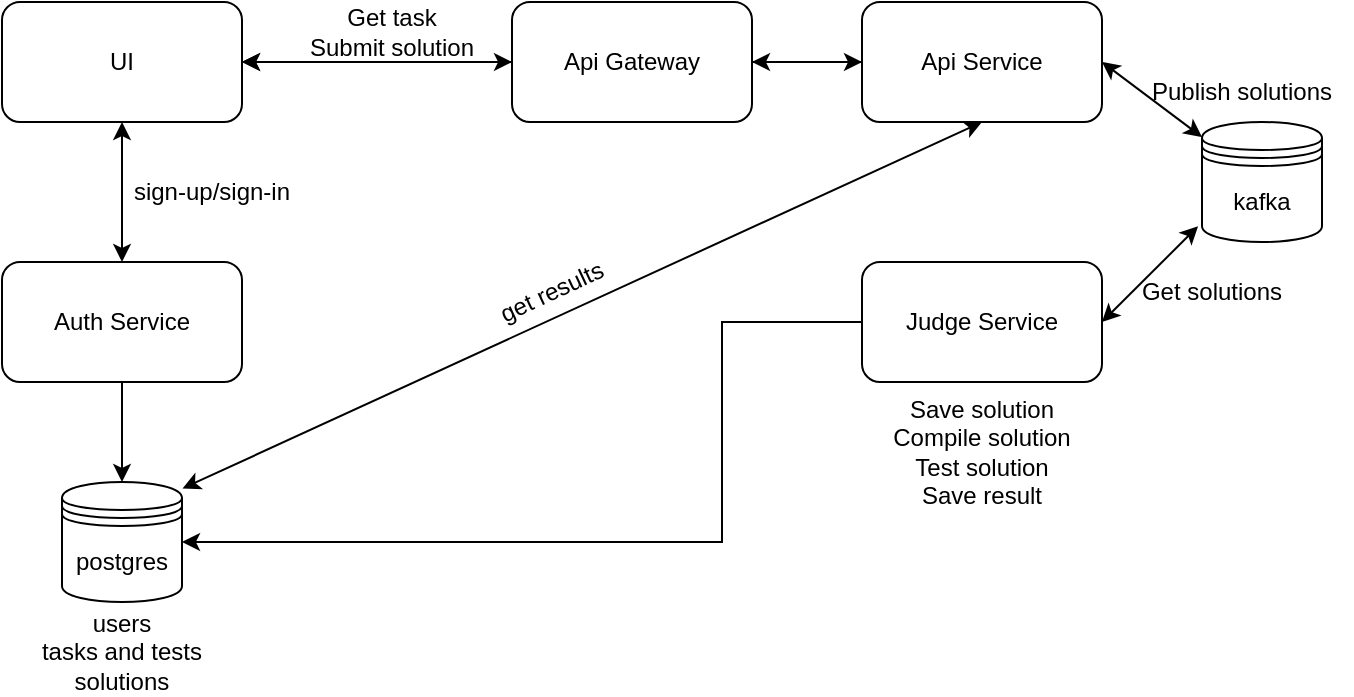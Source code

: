 <mxfile version="22.0.4" type="device">
  <diagram name="Page-1" id="MRzsRnbwaMJQk0XSHjTc">
    <mxGraphModel dx="1195" dy="628" grid="1" gridSize="10" guides="1" tooltips="1" connect="1" arrows="1" fold="1" page="1" pageScale="1" pageWidth="850" pageHeight="1100" math="0" shadow="0">
      <root>
        <mxCell id="0" />
        <mxCell id="1" parent="0" />
        <mxCell id="oE--b2Kh5pRUx79Y7mFf-1" value="UI" style="rounded=1;whiteSpace=wrap;html=1;" parent="1" vertex="1">
          <mxGeometry x="40" y="40" width="120" height="60" as="geometry" />
        </mxCell>
        <mxCell id="oE--b2Kh5pRUx79Y7mFf-13" style="edgeStyle=orthogonalEdgeStyle;rounded=0;orthogonalLoop=1;jettySize=auto;html=1;entryX=0.5;entryY=0;entryDx=0;entryDy=0;" parent="1" source="oE--b2Kh5pRUx79Y7mFf-2" target="oE--b2Kh5pRUx79Y7mFf-12" edge="1">
          <mxGeometry relative="1" as="geometry" />
        </mxCell>
        <mxCell id="oE--b2Kh5pRUx79Y7mFf-2" value="Auth Service" style="rounded=1;whiteSpace=wrap;html=1;" parent="1" vertex="1">
          <mxGeometry x="40" y="170" width="120" height="60" as="geometry" />
        </mxCell>
        <mxCell id="oE--b2Kh5pRUx79Y7mFf-9" value="" style="edgeStyle=orthogonalEdgeStyle;rounded=0;orthogonalLoop=1;jettySize=auto;html=1;exitX=0;exitY=0.5;exitDx=0;exitDy=0;" parent="1" source="IqXUjUBHU6tVjQ7COqKv-1" target="oE--b2Kh5pRUx79Y7mFf-1" edge="1">
          <mxGeometry relative="1" as="geometry" />
        </mxCell>
        <mxCell id="IqXUjUBHU6tVjQ7COqKv-3" style="edgeStyle=orthogonalEdgeStyle;rounded=0;orthogonalLoop=1;jettySize=auto;html=1;entryX=1;entryY=0.5;entryDx=0;entryDy=0;" edge="1" parent="1" source="oE--b2Kh5pRUx79Y7mFf-3" target="IqXUjUBHU6tVjQ7COqKv-1">
          <mxGeometry relative="1" as="geometry" />
        </mxCell>
        <mxCell id="oE--b2Kh5pRUx79Y7mFf-3" value="Api Service" style="rounded=1;whiteSpace=wrap;html=1;" parent="1" vertex="1">
          <mxGeometry x="470" y="40" width="120" height="60" as="geometry" />
        </mxCell>
        <mxCell id="oE--b2Kh5pRUx79Y7mFf-4" value="kafka" style="shape=datastore;whiteSpace=wrap;html=1;" parent="1" vertex="1">
          <mxGeometry x="640" y="100" width="60" height="60" as="geometry" />
        </mxCell>
        <mxCell id="oE--b2Kh5pRUx79Y7mFf-6" value="" style="endArrow=classic;startArrow=classic;html=1;rounded=0;exitX=0.5;exitY=0;exitDx=0;exitDy=0;entryX=0.5;entryY=1;entryDx=0;entryDy=0;" parent="1" source="oE--b2Kh5pRUx79Y7mFf-2" target="oE--b2Kh5pRUx79Y7mFf-1" edge="1">
          <mxGeometry width="50" height="50" relative="1" as="geometry">
            <mxPoint x="100" y="170" as="sourcePoint" />
            <mxPoint x="150" y="120" as="targetPoint" />
          </mxGeometry>
        </mxCell>
        <mxCell id="oE--b2Kh5pRUx79Y7mFf-8" value="" style="endArrow=classic;startArrow=classic;html=1;rounded=0;exitX=0;exitY=0.5;exitDx=0;exitDy=0;entryX=1;entryY=0.5;entryDx=0;entryDy=0;" parent="1" source="IqXUjUBHU6tVjQ7COqKv-1" target="oE--b2Kh5pRUx79Y7mFf-1" edge="1">
          <mxGeometry width="50" height="50" relative="1" as="geometry">
            <mxPoint x="110" y="180" as="sourcePoint" />
            <mxPoint x="110" y="110" as="targetPoint" />
          </mxGeometry>
        </mxCell>
        <mxCell id="oE--b2Kh5pRUx79Y7mFf-17" style="edgeStyle=orthogonalEdgeStyle;rounded=0;orthogonalLoop=1;jettySize=auto;html=1;entryX=1;entryY=0.5;entryDx=0;entryDy=0;" parent="1" source="oE--b2Kh5pRUx79Y7mFf-11" target="oE--b2Kh5pRUx79Y7mFf-12" edge="1">
          <mxGeometry relative="1" as="geometry">
            <Array as="points">
              <mxPoint x="400" y="200" />
              <mxPoint x="400" y="310" />
            </Array>
          </mxGeometry>
        </mxCell>
        <mxCell id="oE--b2Kh5pRUx79Y7mFf-11" value="Judge Service" style="rounded=1;whiteSpace=wrap;html=1;" parent="1" vertex="1">
          <mxGeometry x="470" y="170" width="120" height="60" as="geometry" />
        </mxCell>
        <mxCell id="oE--b2Kh5pRUx79Y7mFf-12" value="postgres" style="shape=datastore;whiteSpace=wrap;html=1;" parent="1" vertex="1">
          <mxGeometry x="70" y="280" width="60" height="60" as="geometry" />
        </mxCell>
        <mxCell id="oE--b2Kh5pRUx79Y7mFf-15" value="" style="endArrow=classic;startArrow=classic;html=1;rounded=0;entryX=1;entryY=0.5;entryDx=0;entryDy=0;" parent="1" source="oE--b2Kh5pRUx79Y7mFf-4" target="oE--b2Kh5pRUx79Y7mFf-3" edge="1">
          <mxGeometry width="50" height="50" relative="1" as="geometry">
            <mxPoint x="520" y="130" as="sourcePoint" />
            <mxPoint x="430" y="130" as="targetPoint" />
          </mxGeometry>
        </mxCell>
        <mxCell id="oE--b2Kh5pRUx79Y7mFf-16" value="" style="endArrow=classic;startArrow=classic;html=1;rounded=0;exitX=-0.033;exitY=0.869;exitDx=0;exitDy=0;entryX=1;entryY=0.5;entryDx=0;entryDy=0;exitPerimeter=0;" parent="1" source="oE--b2Kh5pRUx79Y7mFf-4" target="oE--b2Kh5pRUx79Y7mFf-11" edge="1">
          <mxGeometry width="50" height="50" relative="1" as="geometry">
            <mxPoint x="450" y="90" as="sourcePoint" />
            <mxPoint x="360" y="90" as="targetPoint" />
          </mxGeometry>
        </mxCell>
        <mxCell id="oE--b2Kh5pRUx79Y7mFf-18" value="Get task&lt;br&gt;Submit solution" style="text;html=1;strokeColor=none;fillColor=none;align=center;verticalAlign=middle;whiteSpace=wrap;rounded=0;" parent="1" vertex="1">
          <mxGeometry x="180" y="40" width="110" height="30" as="geometry" />
        </mxCell>
        <mxCell id="oE--b2Kh5pRUx79Y7mFf-19" value="Publish solutions" style="text;html=1;strokeColor=none;fillColor=none;align=center;verticalAlign=middle;whiteSpace=wrap;rounded=0;" parent="1" vertex="1">
          <mxGeometry x="605" y="70" width="110" height="30" as="geometry" />
        </mxCell>
        <mxCell id="oE--b2Kh5pRUx79Y7mFf-20" value="Get solutions" style="text;html=1;strokeColor=none;fillColor=none;align=center;verticalAlign=middle;whiteSpace=wrap;rounded=0;" parent="1" vertex="1">
          <mxGeometry x="590" y="170" width="110" height="30" as="geometry" />
        </mxCell>
        <mxCell id="oE--b2Kh5pRUx79Y7mFf-21" value="Save solution&lt;br&gt;Compile solution&lt;br&gt;Test solution&lt;br&gt;Save result" style="text;html=1;strokeColor=none;fillColor=none;align=center;verticalAlign=middle;whiteSpace=wrap;rounded=0;" parent="1" vertex="1">
          <mxGeometry x="475" y="250" width="110" height="30" as="geometry" />
        </mxCell>
        <mxCell id="oE--b2Kh5pRUx79Y7mFf-22" value="sign-up/sign-in" style="text;html=1;strokeColor=none;fillColor=none;align=center;verticalAlign=middle;whiteSpace=wrap;rounded=0;" parent="1" vertex="1">
          <mxGeometry x="90" y="120" width="110" height="30" as="geometry" />
        </mxCell>
        <mxCell id="oE--b2Kh5pRUx79Y7mFf-24" value="users&lt;br&gt;tasks and tests&lt;br&gt;solutions" style="text;html=1;strokeColor=none;fillColor=none;align=center;verticalAlign=middle;whiteSpace=wrap;rounded=0;" parent="1" vertex="1">
          <mxGeometry x="45" y="350" width="110" height="30" as="geometry" />
        </mxCell>
        <mxCell id="oE--b2Kh5pRUx79Y7mFf-25" value="" style="endArrow=classic;startArrow=classic;html=1;rounded=0;exitX=0.5;exitY=1;exitDx=0;exitDy=0;entryX=1.004;entryY=0.054;entryDx=0;entryDy=0;entryPerimeter=0;" parent="1" source="oE--b2Kh5pRUx79Y7mFf-3" target="oE--b2Kh5pRUx79Y7mFf-12" edge="1">
          <mxGeometry width="50" height="50" relative="1" as="geometry">
            <mxPoint x="300" y="120" as="sourcePoint" />
            <mxPoint x="170" y="120" as="targetPoint" />
          </mxGeometry>
        </mxCell>
        <mxCell id="oE--b2Kh5pRUx79Y7mFf-26" value="get results" style="text;html=1;strokeColor=none;fillColor=none;align=center;verticalAlign=middle;whiteSpace=wrap;rounded=0;rotation=-25;" parent="1" vertex="1">
          <mxGeometry x="260" y="170" width="110" height="30" as="geometry" />
        </mxCell>
        <mxCell id="IqXUjUBHU6tVjQ7COqKv-2" style="edgeStyle=orthogonalEdgeStyle;rounded=0;orthogonalLoop=1;jettySize=auto;html=1;entryX=0;entryY=0.5;entryDx=0;entryDy=0;" edge="1" parent="1" source="IqXUjUBHU6tVjQ7COqKv-1" target="oE--b2Kh5pRUx79Y7mFf-3">
          <mxGeometry relative="1" as="geometry" />
        </mxCell>
        <mxCell id="IqXUjUBHU6tVjQ7COqKv-1" value="Api Gateway" style="rounded=1;whiteSpace=wrap;html=1;" vertex="1" parent="1">
          <mxGeometry x="295" y="40" width="120" height="60" as="geometry" />
        </mxCell>
      </root>
    </mxGraphModel>
  </diagram>
</mxfile>
